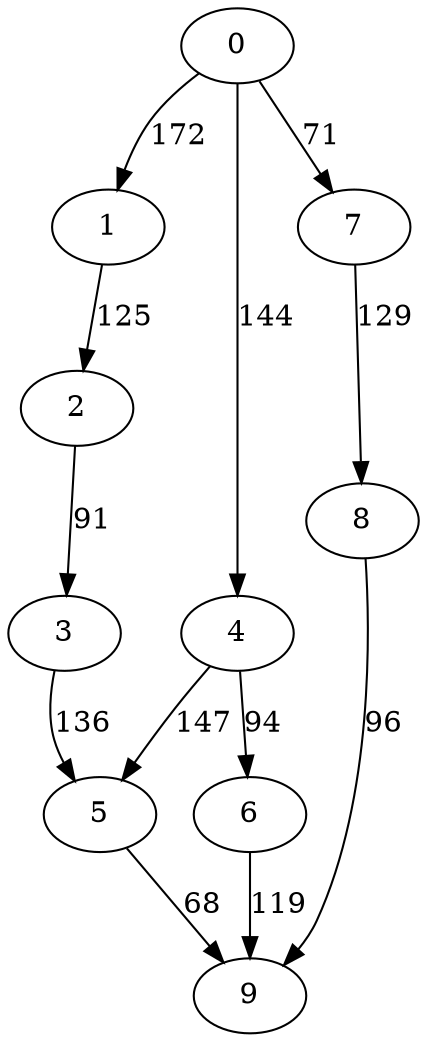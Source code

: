 digraph data {
0 -> 1 [ label = 172 ];
0 -> 4 [ label = 144 ];
0 -> 7 [ label = 71 ];
1 -> 2 [ label = 125 ];
2 -> 3 [ label = 91 ];
3 -> 5 [ label = 136 ];
4 -> 5 [ label = 147 ];
4 -> 6 [ label = 94 ];
5 -> 9 [ label = 68 ];
6 -> 9 [ label = 119 ];
7 -> 8 [ label = 129 ];
8 -> 9 [ label = 96 ];
 }

